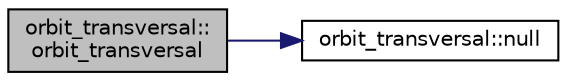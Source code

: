 digraph "orbit_transversal::orbit_transversal"
{
  edge [fontname="Helvetica",fontsize="10",labelfontname="Helvetica",labelfontsize="10"];
  node [fontname="Helvetica",fontsize="10",shape=record];
  rankdir="LR";
  Node0 [label="orbit_transversal::\lorbit_transversal",height=0.2,width=0.4,color="black", fillcolor="grey75", style="filled", fontcolor="black"];
  Node0 -> Node1 [color="midnightblue",fontsize="10",style="solid",fontname="Helvetica"];
  Node1 [label="orbit_transversal::null",height=0.2,width=0.4,color="black", fillcolor="white", style="filled",URL="$de/d2d/classorbit__transversal.html#a8bd5bcab670558a096b18232558dfeae"];
}
